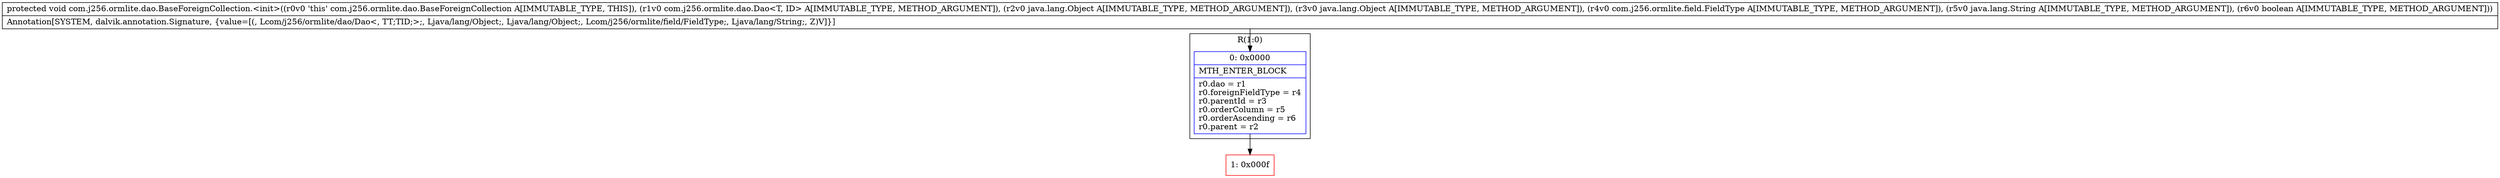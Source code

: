 digraph "CFG forcom.j256.ormlite.dao.BaseForeignCollection.\<init\>(Lcom\/j256\/ormlite\/dao\/Dao;Ljava\/lang\/Object;Ljava\/lang\/Object;Lcom\/j256\/ormlite\/field\/FieldType;Ljava\/lang\/String;Z)V" {
subgraph cluster_Region_1648280626 {
label = "R(1:0)";
node [shape=record,color=blue];
Node_0 [shape=record,label="{0\:\ 0x0000|MTH_ENTER_BLOCK\l|r0.dao = r1\lr0.foreignFieldType = r4\lr0.parentId = r3\lr0.orderColumn = r5\lr0.orderAscending = r6\lr0.parent = r2\l}"];
}
Node_1 [shape=record,color=red,label="{1\:\ 0x000f}"];
MethodNode[shape=record,label="{protected void com.j256.ormlite.dao.BaseForeignCollection.\<init\>((r0v0 'this' com.j256.ormlite.dao.BaseForeignCollection A[IMMUTABLE_TYPE, THIS]), (r1v0 com.j256.ormlite.dao.Dao\<T, ID\> A[IMMUTABLE_TYPE, METHOD_ARGUMENT]), (r2v0 java.lang.Object A[IMMUTABLE_TYPE, METHOD_ARGUMENT]), (r3v0 java.lang.Object A[IMMUTABLE_TYPE, METHOD_ARGUMENT]), (r4v0 com.j256.ormlite.field.FieldType A[IMMUTABLE_TYPE, METHOD_ARGUMENT]), (r5v0 java.lang.String A[IMMUTABLE_TYPE, METHOD_ARGUMENT]), (r6v0 boolean A[IMMUTABLE_TYPE, METHOD_ARGUMENT]))  | Annotation[SYSTEM, dalvik.annotation.Signature, \{value=[(, Lcom\/j256\/ormlite\/dao\/Dao\<, TT;TID;\>;, Ljava\/lang\/Object;, Ljava\/lang\/Object;, Lcom\/j256\/ormlite\/field\/FieldType;, Ljava\/lang\/String;, Z)V]\}]\l}"];
MethodNode -> Node_0;
Node_0 -> Node_1;
}

